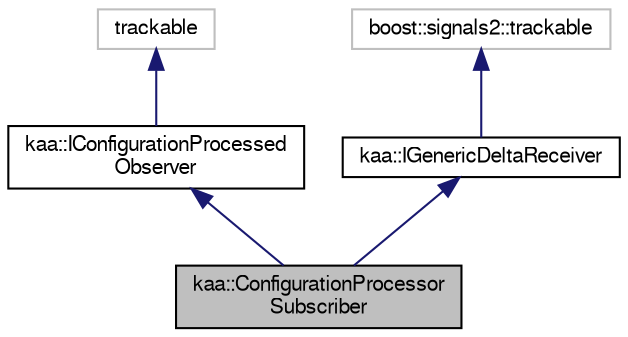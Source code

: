 digraph "kaa::ConfigurationProcessorSubscriber"
{
  bgcolor="transparent";
  edge [fontname="FreeSans",fontsize="10",labelfontname="FreeSans",labelfontsize="10"];
  node [fontname="FreeSans",fontsize="10",shape=record];
  Node1 [label="kaa::ConfigurationProcessor\lSubscriber",height=0.2,width=0.4,color="black", fillcolor="grey75", style="filled" fontcolor="black"];
  Node2 -> Node1 [dir="back",color="midnightblue",fontsize="10",style="solid",fontname="FreeSans"];
  Node2 [label="kaa::IConfigurationProcessed\lObserver",height=0.2,width=0.4,color="black",URL="$classkaa_1_1IConfigurationProcessedObserver.html"];
  Node3 -> Node2 [dir="back",color="midnightblue",fontsize="10",style="solid",fontname="FreeSans"];
  Node3 [label="trackable",height=0.2,width=0.4,color="grey75"];
  Node4 -> Node1 [dir="back",color="midnightblue",fontsize="10",style="solid",fontname="FreeSans"];
  Node4 [label="kaa::IGenericDeltaReceiver",height=0.2,width=0.4,color="black",URL="$classkaa_1_1IGenericDeltaReceiver.html"];
  Node5 -> Node4 [dir="back",color="midnightblue",fontsize="10",style="solid",fontname="FreeSans"];
  Node5 [label="boost::signals2::trackable",height=0.2,width=0.4,color="grey75"];
}
